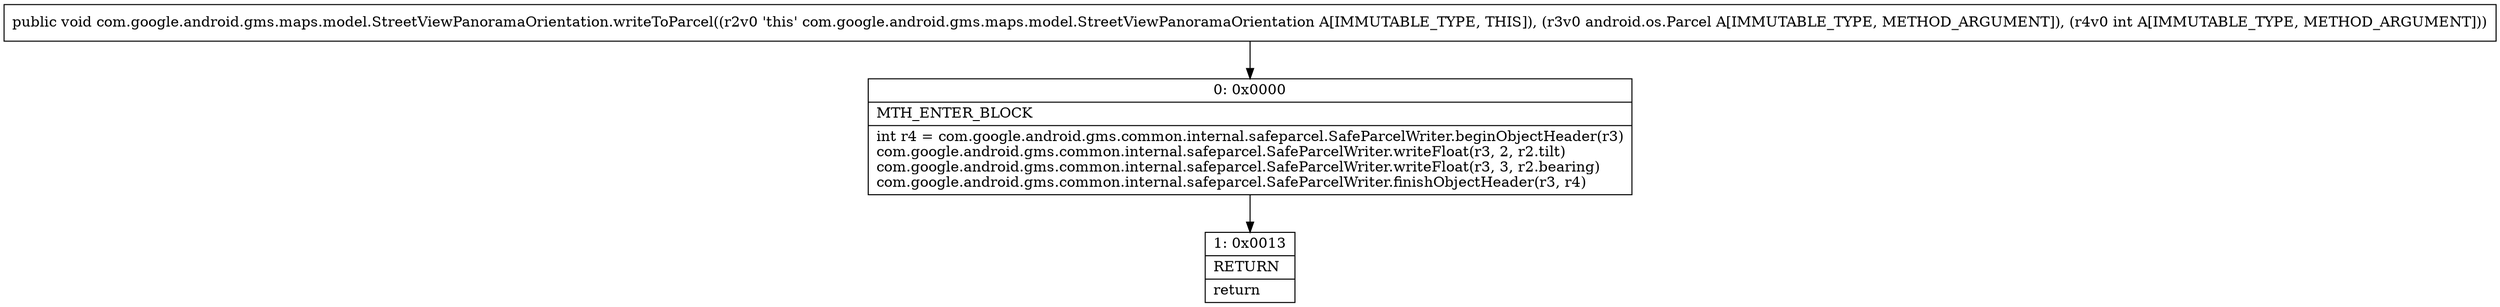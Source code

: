 digraph "CFG forcom.google.android.gms.maps.model.StreetViewPanoramaOrientation.writeToParcel(Landroid\/os\/Parcel;I)V" {
Node_0 [shape=record,label="{0\:\ 0x0000|MTH_ENTER_BLOCK\l|int r4 = com.google.android.gms.common.internal.safeparcel.SafeParcelWriter.beginObjectHeader(r3)\lcom.google.android.gms.common.internal.safeparcel.SafeParcelWriter.writeFloat(r3, 2, r2.tilt)\lcom.google.android.gms.common.internal.safeparcel.SafeParcelWriter.writeFloat(r3, 3, r2.bearing)\lcom.google.android.gms.common.internal.safeparcel.SafeParcelWriter.finishObjectHeader(r3, r4)\l}"];
Node_1 [shape=record,label="{1\:\ 0x0013|RETURN\l|return\l}"];
MethodNode[shape=record,label="{public void com.google.android.gms.maps.model.StreetViewPanoramaOrientation.writeToParcel((r2v0 'this' com.google.android.gms.maps.model.StreetViewPanoramaOrientation A[IMMUTABLE_TYPE, THIS]), (r3v0 android.os.Parcel A[IMMUTABLE_TYPE, METHOD_ARGUMENT]), (r4v0 int A[IMMUTABLE_TYPE, METHOD_ARGUMENT])) }"];
MethodNode -> Node_0;
Node_0 -> Node_1;
}


